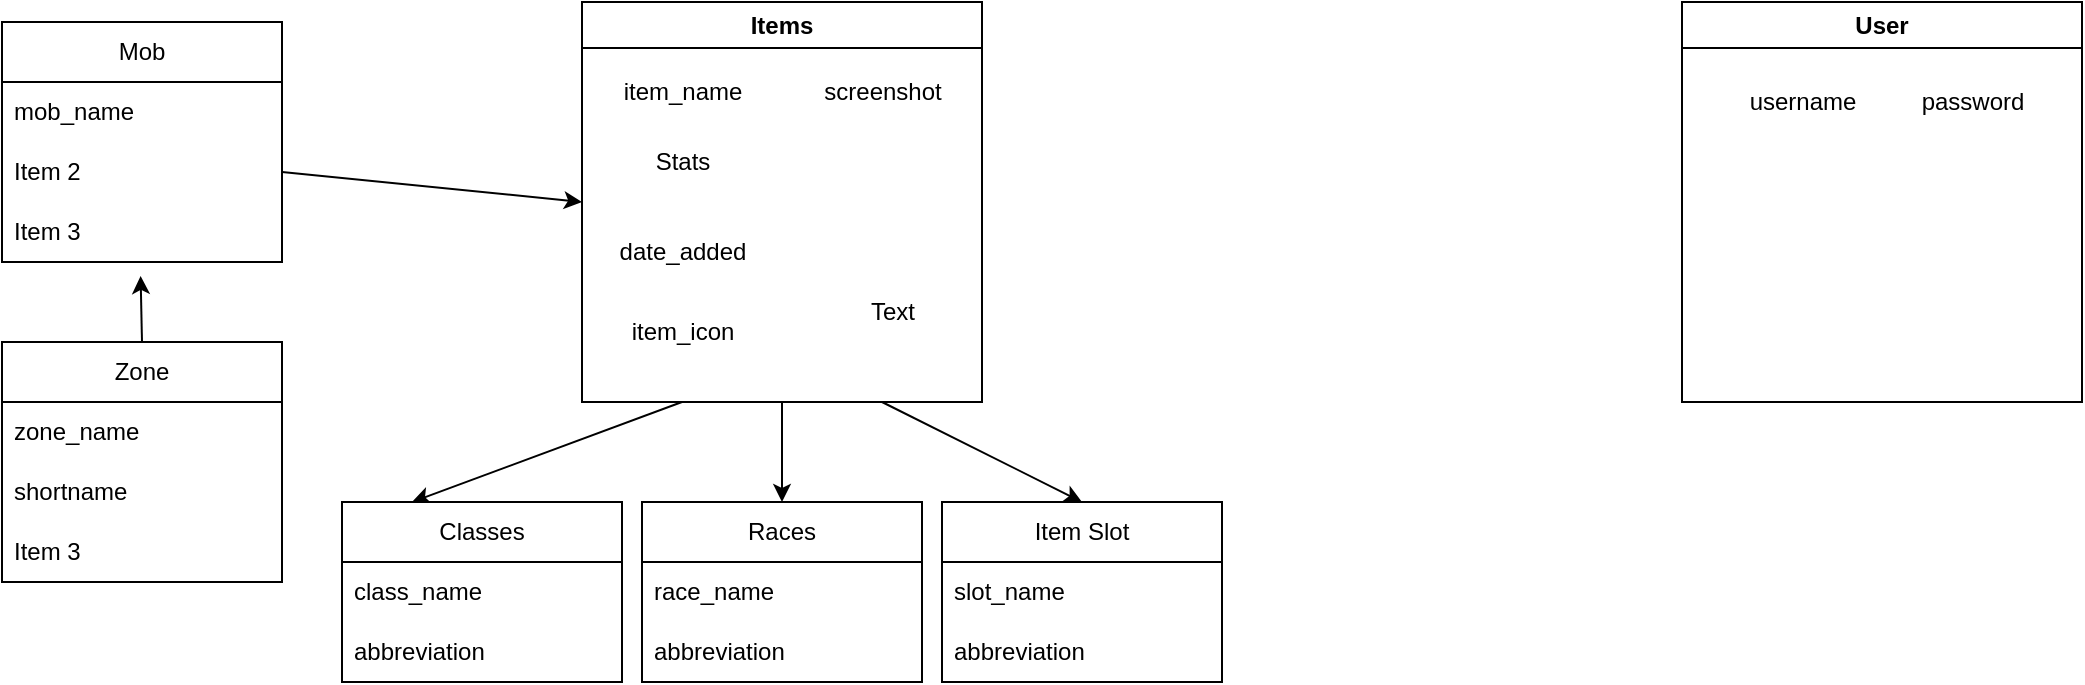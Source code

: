 <mxfile>
    <diagram id="qj3IeR8T0o1-kehLJ_0H" name="Page-1">
        <mxGraphModel dx="2121" dy="506" grid="1" gridSize="10" guides="1" tooltips="1" connect="1" arrows="1" fold="1" page="1" pageScale="1" pageWidth="850" pageHeight="1100" math="0" shadow="0">
            <root>
                <mxCell id="0"/>
                <mxCell id="1" parent="0"/>
                <mxCell id="26" style="edgeStyle=none;html=1;exitX=0.25;exitY=1;exitDx=0;exitDy=0;entryX=0.25;entryY=0;entryDx=0;entryDy=0;" edge="1" parent="1" source="2" target="19">
                    <mxGeometry relative="1" as="geometry"/>
                </mxCell>
                <mxCell id="27" style="edgeStyle=none;html=1;exitX=0.5;exitY=1;exitDx=0;exitDy=0;entryX=0.5;entryY=0;entryDx=0;entryDy=0;" edge="1" parent="1" source="2" target="23">
                    <mxGeometry relative="1" as="geometry"/>
                </mxCell>
                <mxCell id="28" style="edgeStyle=none;html=1;exitX=0.75;exitY=1;exitDx=0;exitDy=0;entryX=0.5;entryY=0;entryDx=0;entryDy=0;" edge="1" parent="1" source="2" target="29">
                    <mxGeometry relative="1" as="geometry">
                        <mxPoint x="260" y="230" as="targetPoint"/>
                    </mxGeometry>
                </mxCell>
                <mxCell id="2" value="Items" style="swimlane;whiteSpace=wrap;html=1;" vertex="1" parent="1">
                    <mxGeometry x="150" y="10" width="200" height="200" as="geometry"/>
                </mxCell>
                <mxCell id="6" value="item_name" style="text;html=1;align=center;verticalAlign=middle;resizable=0;points=[];autosize=1;strokeColor=none;fillColor=none;" vertex="1" parent="2">
                    <mxGeometry x="10" y="30" width="80" height="30" as="geometry"/>
                </mxCell>
                <mxCell id="7" value="Stats" style="text;html=1;align=center;verticalAlign=middle;resizable=0;points=[];autosize=1;strokeColor=none;fillColor=none;" vertex="1" parent="2">
                    <mxGeometry x="25" y="65" width="50" height="30" as="geometry"/>
                </mxCell>
                <mxCell id="10" value="screenshot" style="text;html=1;align=center;verticalAlign=middle;resizable=0;points=[];autosize=1;strokeColor=none;fillColor=none;" vertex="1" parent="2">
                    <mxGeometry x="110" y="30" width="80" height="30" as="geometry"/>
                </mxCell>
                <mxCell id="13" value="date_added" style="text;html=1;align=center;verticalAlign=middle;resizable=0;points=[];autosize=1;strokeColor=none;fillColor=none;" vertex="1" parent="2">
                    <mxGeometry x="5" y="110" width="90" height="30" as="geometry"/>
                </mxCell>
                <mxCell id="17" value="item_icon" style="text;html=1;align=center;verticalAlign=middle;resizable=0;points=[];autosize=1;strokeColor=none;fillColor=none;" vertex="1" parent="2">
                    <mxGeometry x="15" y="150" width="70" height="30" as="geometry"/>
                </mxCell>
                <mxCell id="32" value="Text" style="text;html=1;align=center;verticalAlign=middle;resizable=0;points=[];autosize=1;strokeColor=none;fillColor=none;" vertex="1" parent="2">
                    <mxGeometry x="130" y="140" width="50" height="30" as="geometry"/>
                </mxCell>
                <mxCell id="14" value="User" style="swimlane;whiteSpace=wrap;html=1;" vertex="1" parent="1">
                    <mxGeometry x="700" y="10" width="200" height="200" as="geometry"/>
                </mxCell>
                <mxCell id="15" value="username" style="text;html=1;align=center;verticalAlign=middle;resizable=0;points=[];autosize=1;strokeColor=none;fillColor=none;" vertex="1" parent="14">
                    <mxGeometry x="20" y="35" width="80" height="30" as="geometry"/>
                </mxCell>
                <mxCell id="16" value="password" style="text;html=1;align=center;verticalAlign=middle;resizable=0;points=[];autosize=1;strokeColor=none;fillColor=none;" vertex="1" parent="14">
                    <mxGeometry x="110" y="35" width="70" height="30" as="geometry"/>
                </mxCell>
                <mxCell id="19" value="Classes" style="swimlane;fontStyle=0;childLayout=stackLayout;horizontal=1;startSize=30;horizontalStack=0;resizeParent=1;resizeParentMax=0;resizeLast=0;collapsible=1;marginBottom=0;whiteSpace=wrap;html=1;" vertex="1" parent="1">
                    <mxGeometry x="30" y="260" width="140" height="90" as="geometry"/>
                </mxCell>
                <mxCell id="20" value="class_name" style="text;strokeColor=none;fillColor=none;align=left;verticalAlign=middle;spacingLeft=4;spacingRight=4;overflow=hidden;points=[[0,0.5],[1,0.5]];portConstraint=eastwest;rotatable=0;whiteSpace=wrap;html=1;" vertex="1" parent="19">
                    <mxGeometry y="30" width="140" height="30" as="geometry"/>
                </mxCell>
                <mxCell id="22" value="abbreviation" style="text;strokeColor=none;fillColor=none;align=left;verticalAlign=middle;spacingLeft=4;spacingRight=4;overflow=hidden;points=[[0,0.5],[1,0.5]];portConstraint=eastwest;rotatable=0;whiteSpace=wrap;html=1;" vertex="1" parent="19">
                    <mxGeometry y="60" width="140" height="30" as="geometry"/>
                </mxCell>
                <mxCell id="23" value="Races" style="swimlane;fontStyle=0;childLayout=stackLayout;horizontal=1;startSize=30;horizontalStack=0;resizeParent=1;resizeParentMax=0;resizeLast=0;collapsible=1;marginBottom=0;whiteSpace=wrap;html=1;" vertex="1" parent="1">
                    <mxGeometry x="180" y="260" width="140" height="90" as="geometry"/>
                </mxCell>
                <mxCell id="24" value="race_name" style="text;strokeColor=none;fillColor=none;align=left;verticalAlign=middle;spacingLeft=4;spacingRight=4;overflow=hidden;points=[[0,0.5],[1,0.5]];portConstraint=eastwest;rotatable=0;whiteSpace=wrap;html=1;" vertex="1" parent="23">
                    <mxGeometry y="30" width="140" height="30" as="geometry"/>
                </mxCell>
                <mxCell id="25" value="abbreviation" style="text;strokeColor=none;fillColor=none;align=left;verticalAlign=middle;spacingLeft=4;spacingRight=4;overflow=hidden;points=[[0,0.5],[1,0.5]];portConstraint=eastwest;rotatable=0;whiteSpace=wrap;html=1;" vertex="1" parent="23">
                    <mxGeometry y="60" width="140" height="30" as="geometry"/>
                </mxCell>
                <mxCell id="29" value="Item Slot" style="swimlane;fontStyle=0;childLayout=stackLayout;horizontal=1;startSize=30;horizontalStack=0;resizeParent=1;resizeParentMax=0;resizeLast=0;collapsible=1;marginBottom=0;whiteSpace=wrap;html=1;" vertex="1" parent="1">
                    <mxGeometry x="330" y="260" width="140" height="90" as="geometry"/>
                </mxCell>
                <mxCell id="30" value="slot_name" style="text;strokeColor=none;fillColor=none;align=left;verticalAlign=middle;spacingLeft=4;spacingRight=4;overflow=hidden;points=[[0,0.5],[1,0.5]];portConstraint=eastwest;rotatable=0;whiteSpace=wrap;html=1;" vertex="1" parent="29">
                    <mxGeometry y="30" width="140" height="30" as="geometry"/>
                </mxCell>
                <mxCell id="31" value="abbreviation" style="text;strokeColor=none;fillColor=none;align=left;verticalAlign=middle;spacingLeft=4;spacingRight=4;overflow=hidden;points=[[0,0.5],[1,0.5]];portConstraint=eastwest;rotatable=0;whiteSpace=wrap;html=1;" vertex="1" parent="29">
                    <mxGeometry y="60" width="140" height="30" as="geometry"/>
                </mxCell>
                <mxCell id="42" style="edgeStyle=none;html=1;exitX=0.5;exitY=0;exitDx=0;exitDy=0;entryX=0.495;entryY=1.233;entryDx=0;entryDy=0;entryPerimeter=0;" edge="1" parent="1" source="33" target="41">
                    <mxGeometry relative="1" as="geometry"/>
                </mxCell>
                <mxCell id="33" value="Zone" style="swimlane;fontStyle=0;childLayout=stackLayout;horizontal=1;startSize=30;horizontalStack=0;resizeParent=1;resizeParentMax=0;resizeLast=0;collapsible=1;marginBottom=0;whiteSpace=wrap;html=1;" vertex="1" parent="1">
                    <mxGeometry x="-140" y="180" width="140" height="120" as="geometry"/>
                </mxCell>
                <mxCell id="34" value="zone_name" style="text;strokeColor=none;fillColor=none;align=left;verticalAlign=middle;spacingLeft=4;spacingRight=4;overflow=hidden;points=[[0,0.5],[1,0.5]];portConstraint=eastwest;rotatable=0;whiteSpace=wrap;html=1;" vertex="1" parent="33">
                    <mxGeometry y="30" width="140" height="30" as="geometry"/>
                </mxCell>
                <mxCell id="35" value="shortname" style="text;strokeColor=none;fillColor=none;align=left;verticalAlign=middle;spacingLeft=4;spacingRight=4;overflow=hidden;points=[[0,0.5],[1,0.5]];portConstraint=eastwest;rotatable=0;whiteSpace=wrap;html=1;" vertex="1" parent="33">
                    <mxGeometry y="60" width="140" height="30" as="geometry"/>
                </mxCell>
                <mxCell id="36" value="Item 3" style="text;strokeColor=none;fillColor=none;align=left;verticalAlign=middle;spacingLeft=4;spacingRight=4;overflow=hidden;points=[[0,0.5],[1,0.5]];portConstraint=eastwest;rotatable=0;whiteSpace=wrap;html=1;" vertex="1" parent="33">
                    <mxGeometry y="90" width="140" height="30" as="geometry"/>
                </mxCell>
                <mxCell id="38" value="Mob" style="swimlane;fontStyle=0;childLayout=stackLayout;horizontal=1;startSize=30;horizontalStack=0;resizeParent=1;resizeParentMax=0;resizeLast=0;collapsible=1;marginBottom=0;whiteSpace=wrap;html=1;" vertex="1" parent="1">
                    <mxGeometry x="-140" y="20" width="140" height="120" as="geometry"/>
                </mxCell>
                <mxCell id="39" value="mob_name" style="text;strokeColor=none;fillColor=none;align=left;verticalAlign=middle;spacingLeft=4;spacingRight=4;overflow=hidden;points=[[0,0.5],[1,0.5]];portConstraint=eastwest;rotatable=0;whiteSpace=wrap;html=1;" vertex="1" parent="38">
                    <mxGeometry y="30" width="140" height="30" as="geometry"/>
                </mxCell>
                <mxCell id="40" value="Item 2" style="text;strokeColor=none;fillColor=none;align=left;verticalAlign=middle;spacingLeft=4;spacingRight=4;overflow=hidden;points=[[0,0.5],[1,0.5]];portConstraint=eastwest;rotatable=0;whiteSpace=wrap;html=1;" vertex="1" parent="38">
                    <mxGeometry y="60" width="140" height="30" as="geometry"/>
                </mxCell>
                <mxCell id="41" value="Item 3" style="text;strokeColor=none;fillColor=none;align=left;verticalAlign=middle;spacingLeft=4;spacingRight=4;overflow=hidden;points=[[0,0.5],[1,0.5]];portConstraint=eastwest;rotatable=0;whiteSpace=wrap;html=1;" vertex="1" parent="38">
                    <mxGeometry y="90" width="140" height="30" as="geometry"/>
                </mxCell>
                <mxCell id="43" style="edgeStyle=none;html=1;exitX=1;exitY=0.5;exitDx=0;exitDy=0;entryX=0;entryY=0.5;entryDx=0;entryDy=0;" edge="1" parent="1" source="40" target="2">
                    <mxGeometry relative="1" as="geometry"/>
                </mxCell>
            </root>
        </mxGraphModel>
    </diagram>
</mxfile>